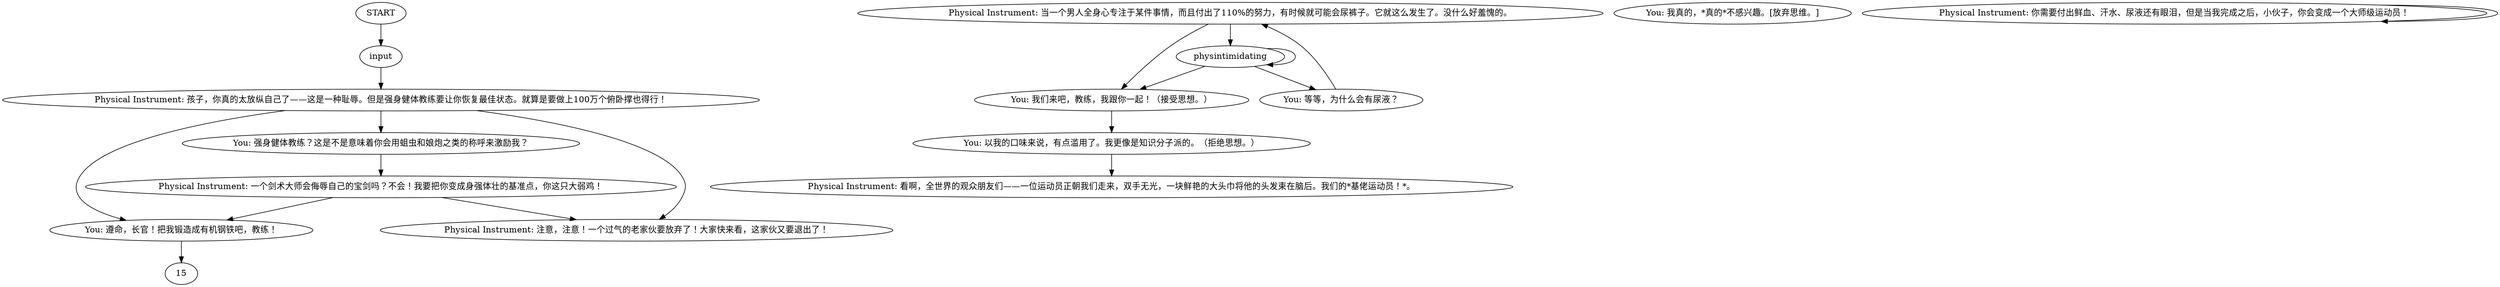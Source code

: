 # THOUGHT / COACH PHYSICAL INSTRUMENT
# Physical Instrument is really adamant about yelling at you. something-something triggers the thought
# ==================================================
digraph G {
	  0 [label="START"];
	  1 [label="input"];
	  2 [label="Physical Instrument: 当一个男人全身心专注于某件事情，而且付出了110%的努力，有时候就可能会尿裤子。它就这么发生了。没什么好羞愧的。"];
	  3 [label="You: 遵命，长官！把我锻造成有机钢铁吧，教练！"];
	  4 [label="You: 强身健体教练？这是不是意味着你会用蛆虫和娘炮之类的称呼来激励我？"];
	  5 [label="You: 等等，为什么会有尿液？"];
	  6 [label="You: 我们来吧，教练，我跟你一起！（接受思想。）"];
	  7 [label="Physical Instrument: 孩子，你真的太放纵自己了——这是一种耻辱。但是强身健体教练要让你恢复最佳状态。就算是要做上100万个俯卧撑也得行！"];
	  8 [label="Physical Instrument: 一个剑术大师会侮辱自己的宝剑吗？不会！我要把你变成身强体壮的基准点，你这只大弱鸡！"];
	  9 [label="You: 我真的，*真的*不感兴趣。[放弃思维。]"];
	  10 [label="Physical Instrument: 注意，注意！一个过气的老家伙要放弃了！大家快来看，这家伙又要退出了！"];
	  11 [label="Physical Instrument: 看啊，全世界的观众朋友们——一位运动员正朝我们走来，双手无光，一块鲜艳的大头巾将他的头发束在脑后。我们的*基佬运动员！*。"];
	  12 [label="You: 以我的口味来说，有点滥用了。我更像是知识分子派的。（拒绝思想。）"];
	  13 [label="physintimidating"];
	  14 [label="Physical Instrument: 你需要付出鲜血、汗水、尿液还有眼泪，但是当我完成之后，小伙子，你会变成一个大师级运动员！"];
	  0 -> 1
	  1 -> 7
	  2 -> 13
	  2 -> 6
	  3 -> 15
	  4 -> 8
	  5 -> 2
	  6 -> 12
	  7 -> 10
	  7 -> 3
	  7 -> 4
	  8 -> 10
	  8 -> 3
	  12 -> 11
	  13 -> 13
	  13 -> 5
	  13 -> 6
	  14 -> 14
}

